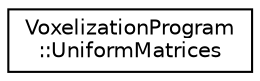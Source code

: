 digraph "Graphical Class Hierarchy"
{
 // INTERACTIVE_SVG=YES
 // LATEX_PDF_SIZE
  edge [fontname="Helvetica",fontsize="10",labelfontname="Helvetica",labelfontsize="10"];
  node [fontname="Helvetica",fontsize="10",shape=record];
  rankdir="LR";
  Node0 [label="VoxelizationProgram\l::UniformMatrices",height=0.2,width=0.4,color="black", fillcolor="white", style="filled",URL="$struct_voxelization_program_1_1_uniform_matrices.html",tooltip=" "];
}
